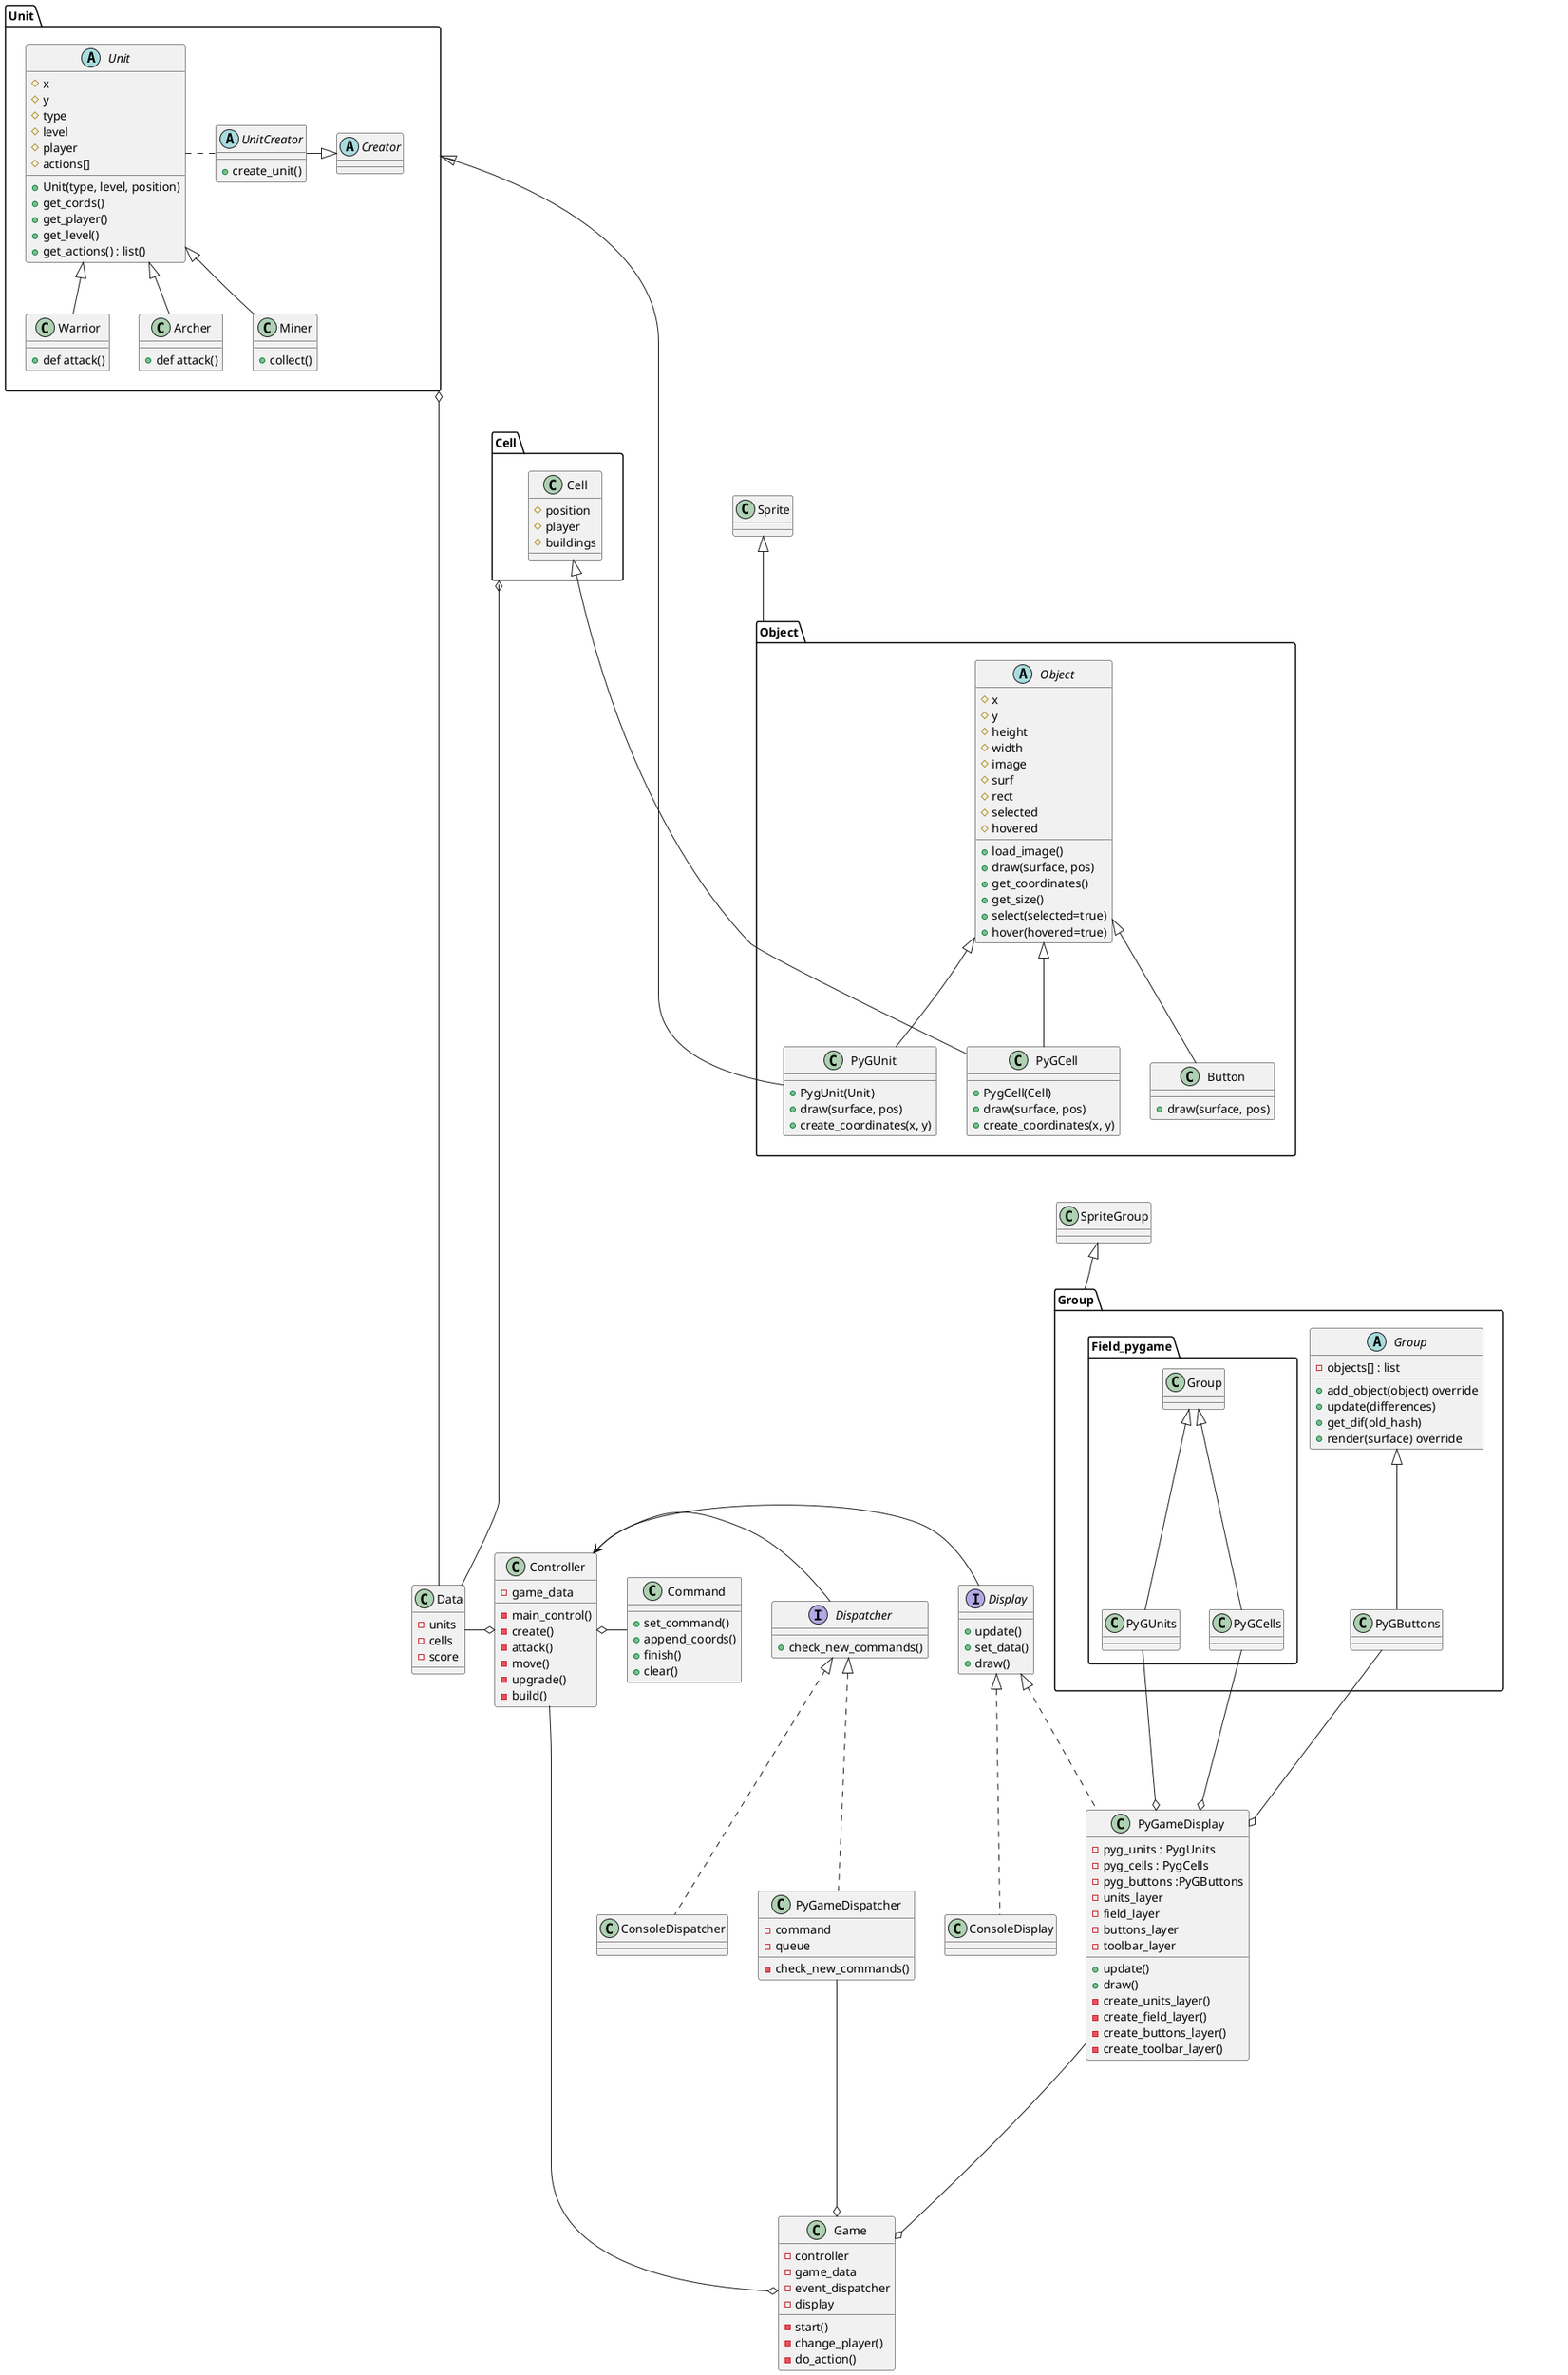@startuml

class Sprite{}
Sprite <|-- Object

package Object{
    abstract class Object{
        # x
        # y
        # height
        # width
        # image
        # surf
        # rect
        + load_image()
        # selected
        # hovered
        + draw(surface, pos)
        + get_coordinates()
        + get_size()
        + select(selected=true)
        + hover(hovered=true)
    }

    Object <|---down PyGUnit
    class PyGUnit{
        + PygUnit(Unit)
        + draw(surface, pos)
        + create_coordinates(x, y)
    }

    Object <|--- PyGCell
    class PyGCell {
        + PygCell(Cell)
        + draw(surface, pos)
        + create_coordinates(x, y)
    }

    Object <|--- Button
    class Button {
        + draw(surface, pos)
    }
}

Unit <|------ PyGUnit
package Unit {
    abstract class Unit{
        # x
        # y
        # type
        # level
        # player
        # actions[]

        + Unit(type, level, position)
        + get_cords()
        + get_player()
        + get_level()
        + get_actions() : list()
    }

    Unit <|-- Warrior
    class Warrior {
        + def attack()
    }

    Unit <|-- Archer
    class Archer {
        + def attack()
    }

    Unit <|-- Miner
    class Miner {
        + collect()
    }

    abstract class UnitCreator{
        + create_unit()
    }

    abstract class Creator{}

    Unit . UnitCreator
    UnitCreator -|> Creator
}

package Cell{
    Cell <|--- PyGCell
    class Cell {
        # position
        # player
        # buildings
     }
}

class SpriteGroup{}
SpriteGroup <|-- Group

package Group{
    abstract class Group{
        - objects[] : list
        + add_object(object) override
        + update(differences)
        + get_dif(old_hash)
        + render(surface) override
    }

    package Field_pygame {
        class PyGCells {}
        PyGCell ---[hidden]--o PyGCells : 1..n
        Group <|--- PyGCells

        class PyGUnits {}
        Group <|--- PyGUnits
        PyGUnit ---[hidden]--o PyGUnits : 1..n
    }

    class PyGButtons {}
    Button ---[hidden]--o PyGButtons : 1..n
    Group <|--- PyGButtons

}


interface Display{
    + update()
    + set_data()
    + draw()
}

class PyGameDisplay {
    - pyg_units : PygUnits
    - pyg_cells : PygCells
    - pyg_buttons :PyGButtons
    - units_layer
    - field_layer
    - buttons_layer
    - toolbar_layer
    + update()
    + draw()
    - create_units_layer()
    - create_field_layer()
    - create_buttons_layer()
    - create_toolbar_layer()
}

PyGUnits ---o PyGameDisplay
PyGCells ---o PyGameDisplay
PyGButtons ---o PyGameDisplay


class Game {
    - controller
    - game_data
    - event_dispatcher
    - display
    - start()
    - change_player()
    - do_action()
}

Display <|... ConsoleDisplay
Display <|... PyGameDisplay

interface Dispatcher{
    +check_new_commands()
}

class PyGameDispatcher{
    -command
    -queue
    -check_new_commands()
}

Dispatcher <|... PyGameDispatcher
Dispatcher <|... ConsoleDispatcher

class Command{
    + set_command()
    + append_coords()
    + finish()
    + clear()
}


PyGameDispatcher ----o Game
PyGameDisplay ----o Game

class Data{
    - units
    - cells
    - score
}

class Controller{
    - game_data
    -  main_control()
    - create()
    - attack()
    - move()
    - upgrade()
    - build()
}

Data -o Controller
Controller <- Dispatcher
Controller <- Display
Controller o- Command


Unit o-------- Data
Cell o-------- Data

Controller ----o Game

@enduml
